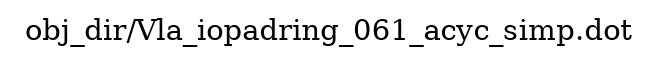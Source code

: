 digraph v3graph {
	graph	[label="obj_dir/Vla_iopadring_061_acyc_simp.dot",
		 labelloc=t, labeljust=l,
		 //size="7.5,10",
		 rankdir=TB];
}
